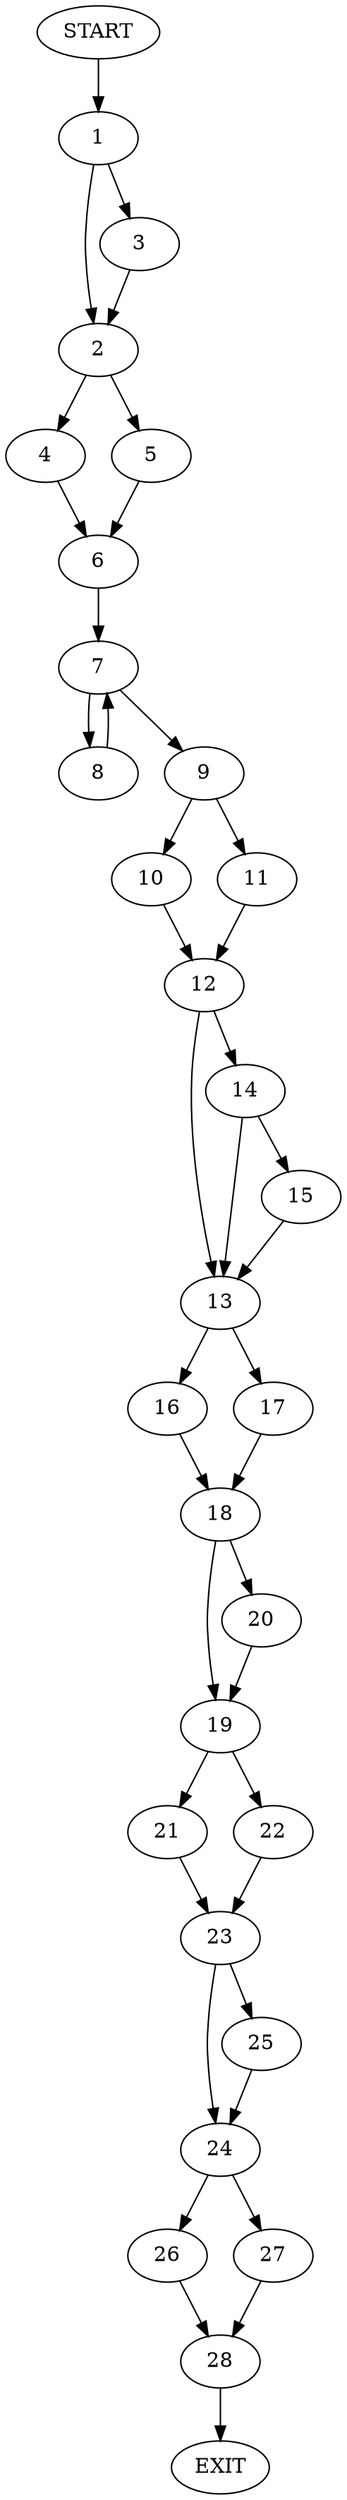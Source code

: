 digraph {
0 [label="START"]
29 [label="EXIT"]
0 -> 1
1 -> 2
1 -> 3
2 -> 4
2 -> 5
3 -> 2
4 -> 6
5 -> 6
6 -> 7
7 -> 8
7 -> 9
8 -> 7
9 -> 10
9 -> 11
10 -> 12
11 -> 12
12 -> 13
12 -> 14
14 -> 13
14 -> 15
13 -> 16
13 -> 17
15 -> 13
17 -> 18
16 -> 18
18 -> 19
18 -> 20
19 -> 21
19 -> 22
20 -> 19
22 -> 23
21 -> 23
23 -> 24
23 -> 25
25 -> 24
24 -> 26
24 -> 27
26 -> 28
27 -> 28
28 -> 29
}

